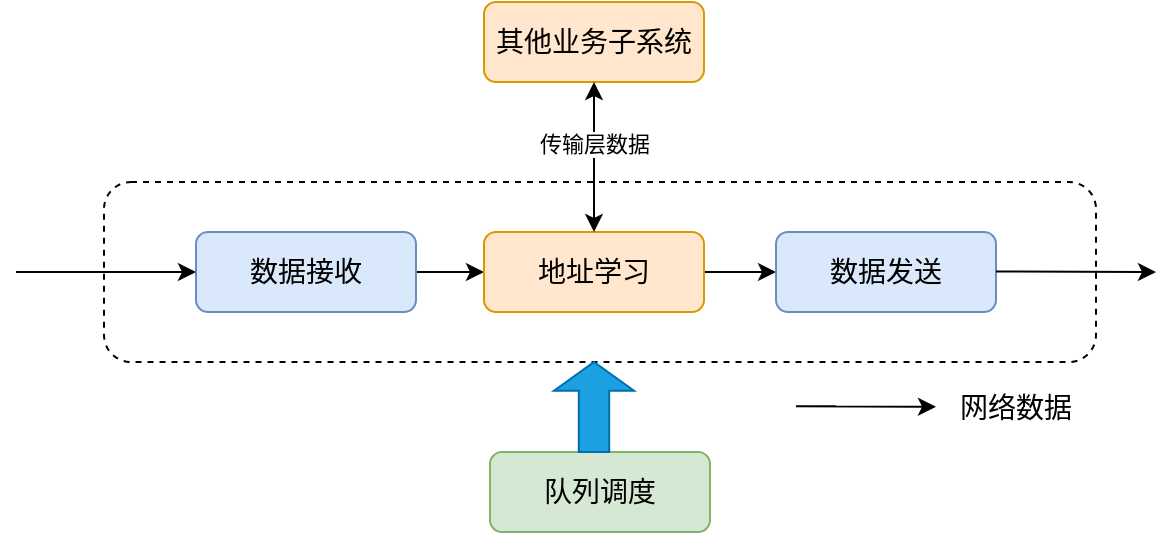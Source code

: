 <mxfile version="20.8.23" type="github">
  <diagram name="第 1 页" id="i242wir0LVvrTrvufnnq">
    <mxGraphModel dx="1728" dy="890" grid="1" gridSize="10" guides="1" tooltips="1" connect="1" arrows="1" fold="1" page="1" pageScale="1" pageWidth="827" pageHeight="1169" math="0" shadow="0">
      <root>
        <mxCell id="0" />
        <mxCell id="1" parent="0" />
        <mxCell id="SfL-1dqMt8eLdVgTVKJM-1" value="" style="rounded=1;whiteSpace=wrap;html=1;dashed=1;" vertex="1" parent="1">
          <mxGeometry x="194" y="320" width="496" height="90" as="geometry" />
        </mxCell>
        <mxCell id="SfL-1dqMt8eLdVgTVKJM-2" value="" style="edgeStyle=orthogonalEdgeStyle;rounded=0;orthogonalLoop=1;jettySize=auto;html=1;fontSize=14;" edge="1" parent="1" source="SfL-1dqMt8eLdVgTVKJM-3" target="SfL-1dqMt8eLdVgTVKJM-5">
          <mxGeometry relative="1" as="geometry">
            <Array as="points">
              <mxPoint x="370" y="365" />
              <mxPoint x="370" y="365" />
            </Array>
          </mxGeometry>
        </mxCell>
        <mxCell id="SfL-1dqMt8eLdVgTVKJM-3" value="&lt;font style=&quot;font-size: 14px;&quot;&gt;数据接收&lt;/font&gt;" style="rounded=1;whiteSpace=wrap;html=1;fillColor=#dae8fc;strokeColor=#6c8ebf;" vertex="1" parent="1">
          <mxGeometry x="240" y="345" width="110" height="40" as="geometry" />
        </mxCell>
        <mxCell id="SfL-1dqMt8eLdVgTVKJM-4" value="" style="edgeStyle=orthogonalEdgeStyle;rounded=0;orthogonalLoop=1;jettySize=auto;html=1;fontSize=14;" edge="1" parent="1" source="SfL-1dqMt8eLdVgTVKJM-5" target="SfL-1dqMt8eLdVgTVKJM-6">
          <mxGeometry relative="1" as="geometry" />
        </mxCell>
        <mxCell id="SfL-1dqMt8eLdVgTVKJM-5" value="&lt;span style=&quot;font-size: 14px;&quot;&gt;地址学习&lt;/span&gt;" style="rounded=1;whiteSpace=wrap;html=1;fillColor=#ffe6cc;strokeColor=#d79b00;" vertex="1" parent="1">
          <mxGeometry x="384" y="345" width="110" height="40" as="geometry" />
        </mxCell>
        <mxCell id="SfL-1dqMt8eLdVgTVKJM-6" value="&lt;font style=&quot;font-size: 14px;&quot;&gt;数据发送&lt;/font&gt;" style="rounded=1;whiteSpace=wrap;html=1;fillColor=#dae8fc;strokeColor=#6c8ebf;" vertex="1" parent="1">
          <mxGeometry x="530" y="345" width="110" height="40" as="geometry" />
        </mxCell>
        <mxCell id="SfL-1dqMt8eLdVgTVKJM-7" value="&lt;font style=&quot;font-size: 14px;&quot;&gt;队列调度&lt;/font&gt;" style="rounded=1;whiteSpace=wrap;html=1;fillColor=#d5e8d4;strokeColor=#82b366;" vertex="1" parent="1">
          <mxGeometry x="387" y="455" width="110" height="40" as="geometry" />
        </mxCell>
        <mxCell id="SfL-1dqMt8eLdVgTVKJM-8" value="" style="edgeStyle=orthogonalEdgeStyle;rounded=0;orthogonalLoop=1;jettySize=auto;html=1;fontSize=14;entryX=0;entryY=0.5;entryDx=0;entryDy=0;" edge="1" parent="1" target="SfL-1dqMt8eLdVgTVKJM-3">
          <mxGeometry relative="1" as="geometry">
            <mxPoint x="160" y="365" as="sourcePoint" />
            <mxPoint x="394" y="375" as="targetPoint" />
            <Array as="points">
              <mxPoint x="150" y="365" />
            </Array>
          </mxGeometry>
        </mxCell>
        <mxCell id="SfL-1dqMt8eLdVgTVKJM-9" value="" style="edgeStyle=orthogonalEdgeStyle;rounded=0;orthogonalLoop=1;jettySize=auto;html=1;fontSize=14;" edge="1" parent="1">
          <mxGeometry relative="1" as="geometry">
            <mxPoint x="640" y="364.69" as="sourcePoint" />
            <mxPoint x="720" y="365" as="targetPoint" />
            <Array as="points">
              <mxPoint x="650" y="364.69" />
            </Array>
          </mxGeometry>
        </mxCell>
        <mxCell id="SfL-1dqMt8eLdVgTVKJM-10" value="网络数据" style="text;html=1;strokeColor=none;fillColor=none;align=center;verticalAlign=middle;whiteSpace=wrap;rounded=0;fontSize=14;" vertex="1" parent="1">
          <mxGeometry x="620" y="417.5" width="60" height="30" as="geometry" />
        </mxCell>
        <mxCell id="SfL-1dqMt8eLdVgTVKJM-11" value="" style="edgeStyle=orthogonalEdgeStyle;rounded=0;orthogonalLoop=1;jettySize=auto;html=1;fontSize=14;" edge="1" parent="1">
          <mxGeometry relative="1" as="geometry">
            <mxPoint x="560" y="432.08" as="sourcePoint" />
            <mxPoint x="610" y="432.39" as="targetPoint" />
            <Array as="points">
              <mxPoint x="540" y="432.08" />
            </Array>
          </mxGeometry>
        </mxCell>
        <mxCell id="SfL-1dqMt8eLdVgTVKJM-12" value="" style="html=1;shadow=0;dashed=0;align=center;verticalAlign=middle;shape=mxgraph.arrows2.arrow;dy=0.62;dx=14.38;direction=north;notch=0;fontSize=14;fillColor=#1ba1e2;fontColor=#ffffff;strokeColor=#006EAF;" vertex="1" parent="1">
          <mxGeometry x="419" y="410" width="40" height="45" as="geometry" />
        </mxCell>
        <mxCell id="SfL-1dqMt8eLdVgTVKJM-13" value="&lt;span style=&quot;font-size: 14px;&quot;&gt;其他业务子系统&lt;/span&gt;" style="rounded=1;whiteSpace=wrap;html=1;fillColor=#ffe6cc;strokeColor=#d79b00;" vertex="1" parent="1">
          <mxGeometry x="384" y="230" width="110" height="40" as="geometry" />
        </mxCell>
        <mxCell id="SfL-1dqMt8eLdVgTVKJM-14" value="" style="endArrow=classic;startArrow=classic;html=1;rounded=0;entryX=0.5;entryY=1;entryDx=0;entryDy=0;exitX=0.5;exitY=0;exitDx=0;exitDy=0;" edge="1" parent="1" source="SfL-1dqMt8eLdVgTVKJM-5" target="SfL-1dqMt8eLdVgTVKJM-13">
          <mxGeometry width="50" height="50" relative="1" as="geometry">
            <mxPoint x="400" y="410" as="sourcePoint" />
            <mxPoint x="450" y="360" as="targetPoint" />
          </mxGeometry>
        </mxCell>
        <mxCell id="SfL-1dqMt8eLdVgTVKJM-16" value="传输层数据" style="edgeLabel;html=1;align=center;verticalAlign=middle;resizable=0;points=[];" vertex="1" connectable="0" parent="SfL-1dqMt8eLdVgTVKJM-14">
          <mxGeometry x="0.191" y="-1" relative="1" as="geometry">
            <mxPoint x="-1" as="offset" />
          </mxGeometry>
        </mxCell>
      </root>
    </mxGraphModel>
  </diagram>
</mxfile>
